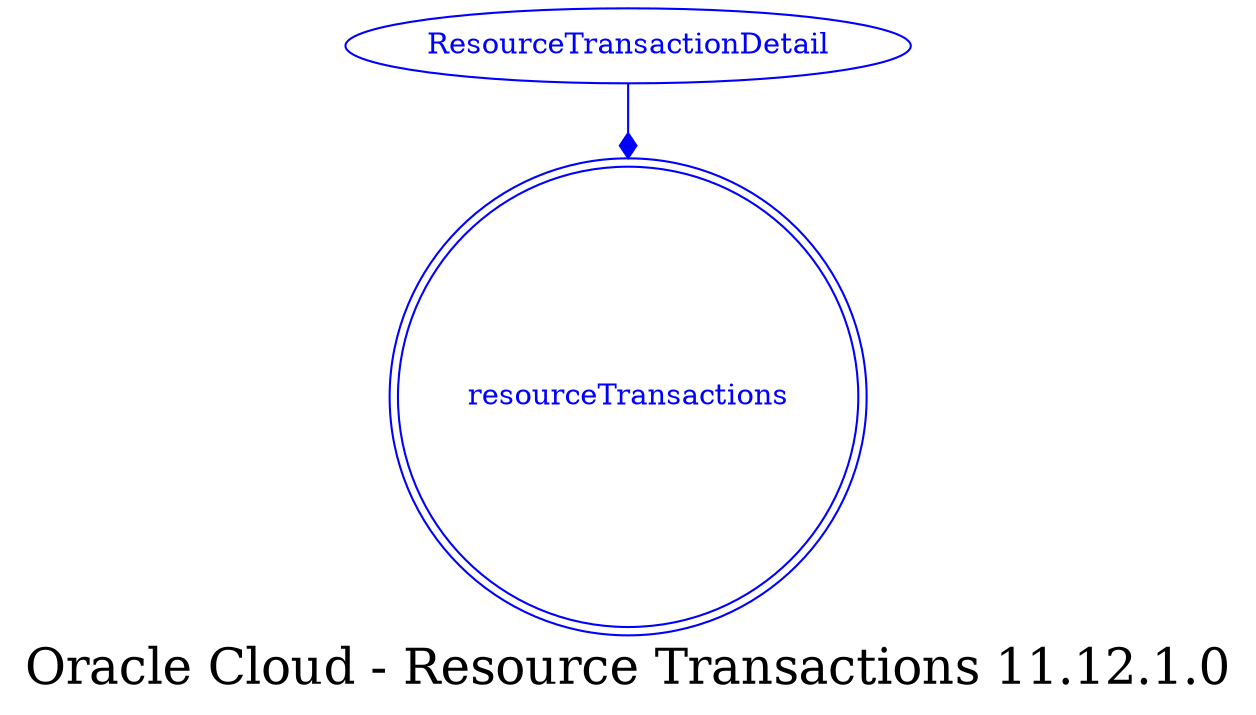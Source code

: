 digraph LexiconGraph {
graph[label="Oracle Cloud - Resource Transactions 11.12.1.0", fontsize=24]
splines=true
"resourceTransactions" [color=blue, fontcolor=blue, shape=doublecircle]
"ResourceTransactionDetail" -> "resourceTransactions" [color=blue, fontcolor=blue, arrowhead=diamond, arrowtail=none]
"ResourceTransactionDetail" [color=blue, fontcolor=blue, shape=ellipse]
}
